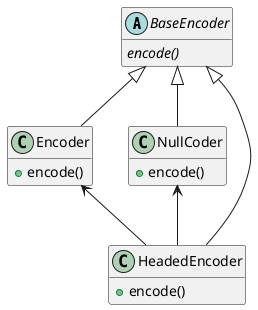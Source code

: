 @startuml
hide empty methods
hide empty attributes

abstract class BaseEncoder {
  {abstract}encode()
}

class Encoder {
  +encode()
}

class NullCoder {
  +encode()
}

class HeadedEncoder {
  +encode()
}

BaseEncoder <|-- Encoder
BaseEncoder <|-- NullCoder
BaseEncoder <|-- HeadedEncoder

HeadedEncoder -up-> NullCoder
HeadedEncoder -up-> Encoder
@enduml